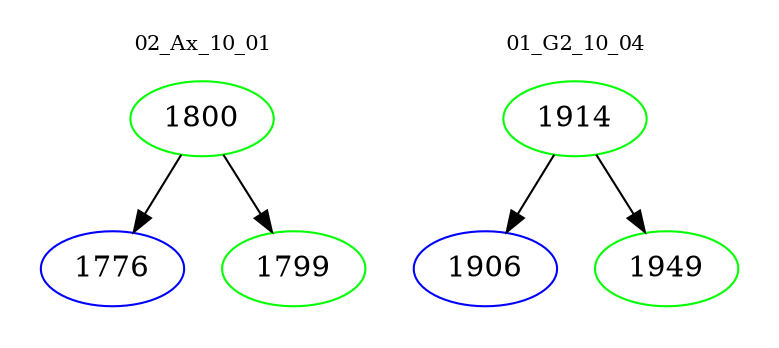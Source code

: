 digraph{
subgraph cluster_0 {
color = white
label = "02_Ax_10_01";
fontsize=10;
T0_1800 [label="1800", color="green"]
T0_1800 -> T0_1776 [color="black"]
T0_1776 [label="1776", color="blue"]
T0_1800 -> T0_1799 [color="black"]
T0_1799 [label="1799", color="green"]
}
subgraph cluster_1 {
color = white
label = "01_G2_10_04";
fontsize=10;
T1_1914 [label="1914", color="green"]
T1_1914 -> T1_1906 [color="black"]
T1_1906 [label="1906", color="blue"]
T1_1914 -> T1_1949 [color="black"]
T1_1949 [label="1949", color="green"]
}
}
